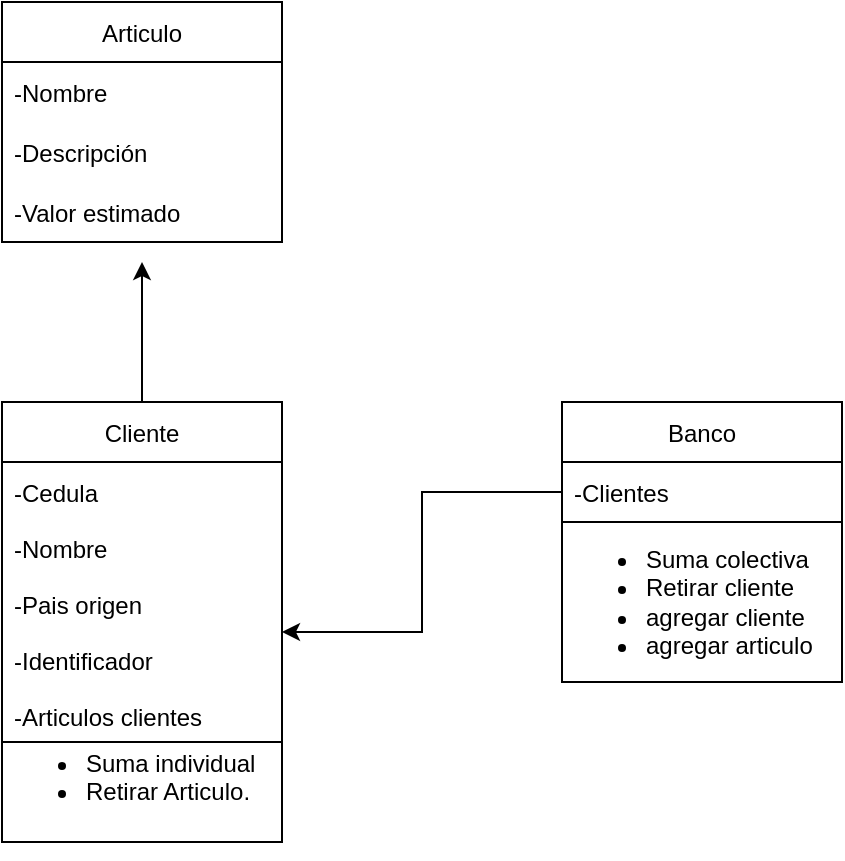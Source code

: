 <mxfile version="16.5.2" type="github">
  <diagram id="zG4_CcgRTEY8QdAmRGX4" name="Page-1">
    <mxGraphModel dx="1038" dy="579" grid="1" gridSize="10" guides="1" tooltips="1" connect="1" arrows="1" fold="1" page="1" pageScale="1" pageWidth="850" pageHeight="1100" math="0" shadow="0">
      <root>
        <mxCell id="0" />
        <mxCell id="1" parent="0" />
        <mxCell id="kPwSBChRonqfmfkoCQ3S-1" value="Articulo" style="swimlane;fontStyle=0;childLayout=stackLayout;horizontal=1;startSize=30;horizontalStack=0;resizeParent=1;resizeParentMax=0;resizeLast=0;collapsible=1;marginBottom=0;" vertex="1" parent="1">
          <mxGeometry x="120" y="40" width="140" height="120" as="geometry" />
        </mxCell>
        <mxCell id="kPwSBChRonqfmfkoCQ3S-2" value="-Nombre" style="text;strokeColor=none;fillColor=none;align=left;verticalAlign=middle;spacingLeft=4;spacingRight=4;overflow=hidden;points=[[0,0.5],[1,0.5]];portConstraint=eastwest;rotatable=0;" vertex="1" parent="kPwSBChRonqfmfkoCQ3S-1">
          <mxGeometry y="30" width="140" height="30" as="geometry" />
        </mxCell>
        <mxCell id="kPwSBChRonqfmfkoCQ3S-3" value="-Descripción" style="text;strokeColor=none;fillColor=none;align=left;verticalAlign=middle;spacingLeft=4;spacingRight=4;overflow=hidden;points=[[0,0.5],[1,0.5]];portConstraint=eastwest;rotatable=0;" vertex="1" parent="kPwSBChRonqfmfkoCQ3S-1">
          <mxGeometry y="60" width="140" height="30" as="geometry" />
        </mxCell>
        <mxCell id="kPwSBChRonqfmfkoCQ3S-4" value="-Valor estimado" style="text;strokeColor=none;fillColor=none;align=left;verticalAlign=middle;spacingLeft=4;spacingRight=4;overflow=hidden;points=[[0,0.5],[1,0.5]];portConstraint=eastwest;rotatable=0;" vertex="1" parent="kPwSBChRonqfmfkoCQ3S-1">
          <mxGeometry y="90" width="140" height="30" as="geometry" />
        </mxCell>
        <mxCell id="kPwSBChRonqfmfkoCQ3S-13" style="edgeStyle=orthogonalEdgeStyle;rounded=0;orthogonalLoop=1;jettySize=auto;html=1;exitX=0.5;exitY=0;exitDx=0;exitDy=0;" edge="1" parent="1" source="kPwSBChRonqfmfkoCQ3S-5">
          <mxGeometry relative="1" as="geometry">
            <mxPoint x="190" y="170" as="targetPoint" />
          </mxGeometry>
        </mxCell>
        <mxCell id="kPwSBChRonqfmfkoCQ3S-5" value="Cliente" style="swimlane;fontStyle=0;childLayout=stackLayout;horizontal=1;startSize=30;horizontalStack=0;resizeParent=1;resizeParentMax=0;resizeLast=0;collapsible=1;marginBottom=0;" vertex="1" parent="1">
          <mxGeometry x="120" y="240" width="140" height="170" as="geometry" />
        </mxCell>
        <mxCell id="kPwSBChRonqfmfkoCQ3S-6" value="-Cedula" style="text;strokeColor=none;fillColor=none;align=left;verticalAlign=middle;spacingLeft=4;spacingRight=4;overflow=hidden;points=[[0,0.5],[1,0.5]];portConstraint=eastwest;rotatable=0;" vertex="1" parent="kPwSBChRonqfmfkoCQ3S-5">
          <mxGeometry y="30" width="140" height="30" as="geometry" />
        </mxCell>
        <mxCell id="kPwSBChRonqfmfkoCQ3S-7" value="-Nombre&#xa;&#xa;-Pais origen&#xa;&#xa;-Identificador&#xa;&#xa;-Articulos clientes" style="text;strokeColor=none;fillColor=none;align=left;verticalAlign=top;spacingLeft=4;spacingRight=4;overflow=hidden;points=[[0,0.5],[1,0.5]];portConstraint=eastwest;rotatable=0;" vertex="1" parent="kPwSBChRonqfmfkoCQ3S-5">
          <mxGeometry y="60" width="140" height="110" as="geometry" />
        </mxCell>
        <mxCell id="kPwSBChRonqfmfkoCQ3S-9" value="Banco" style="swimlane;fontStyle=0;childLayout=stackLayout;horizontal=1;startSize=30;horizontalStack=0;resizeParent=1;resizeParentMax=0;resizeLast=0;collapsible=1;marginBottom=0;" vertex="1" parent="1">
          <mxGeometry x="400" y="240" width="140" height="60" as="geometry" />
        </mxCell>
        <mxCell id="kPwSBChRonqfmfkoCQ3S-10" value="-Clientes" style="text;strokeColor=none;fillColor=none;align=left;verticalAlign=middle;spacingLeft=4;spacingRight=4;overflow=hidden;points=[[0,0.5],[1,0.5]];portConstraint=eastwest;rotatable=0;" vertex="1" parent="kPwSBChRonqfmfkoCQ3S-9">
          <mxGeometry y="30" width="140" height="30" as="geometry" />
        </mxCell>
        <mxCell id="kPwSBChRonqfmfkoCQ3S-14" style="edgeStyle=orthogonalEdgeStyle;rounded=0;orthogonalLoop=1;jettySize=auto;html=1;exitX=0;exitY=0.5;exitDx=0;exitDy=0;entryX=1;entryY=0.5;entryDx=0;entryDy=0;" edge="1" parent="1" source="kPwSBChRonqfmfkoCQ3S-10" target="kPwSBChRonqfmfkoCQ3S-7">
          <mxGeometry relative="1" as="geometry">
            <mxPoint x="400" y="315" as="sourcePoint" />
          </mxGeometry>
        </mxCell>
        <mxCell id="kPwSBChRonqfmfkoCQ3S-15" value="&lt;ul&gt;&lt;li&gt;Suma colectiva&lt;/li&gt;&lt;li&gt;Retirar cliente&lt;/li&gt;&lt;li&gt;agregar cliente&lt;/li&gt;&lt;li&gt;agregar articulo&lt;/li&gt;&lt;/ul&gt;" style="rounded=0;whiteSpace=wrap;html=1;align=left;" vertex="1" parent="1">
          <mxGeometry x="400" y="300" width="140" height="80" as="geometry" />
        </mxCell>
        <mxCell id="kPwSBChRonqfmfkoCQ3S-16" value="&lt;div&gt;&lt;ul&gt;&lt;li&gt;Suma individual&lt;/li&gt;&lt;li&gt;Retirar Articulo.&lt;/li&gt;&lt;/ul&gt;&lt;/div&gt;&lt;div&gt;&lt;br&gt;&lt;/div&gt;" style="rounded=0;whiteSpace=wrap;html=1;align=left;" vertex="1" parent="1">
          <mxGeometry x="120" y="410" width="140" height="50" as="geometry" />
        </mxCell>
      </root>
    </mxGraphModel>
  </diagram>
</mxfile>
